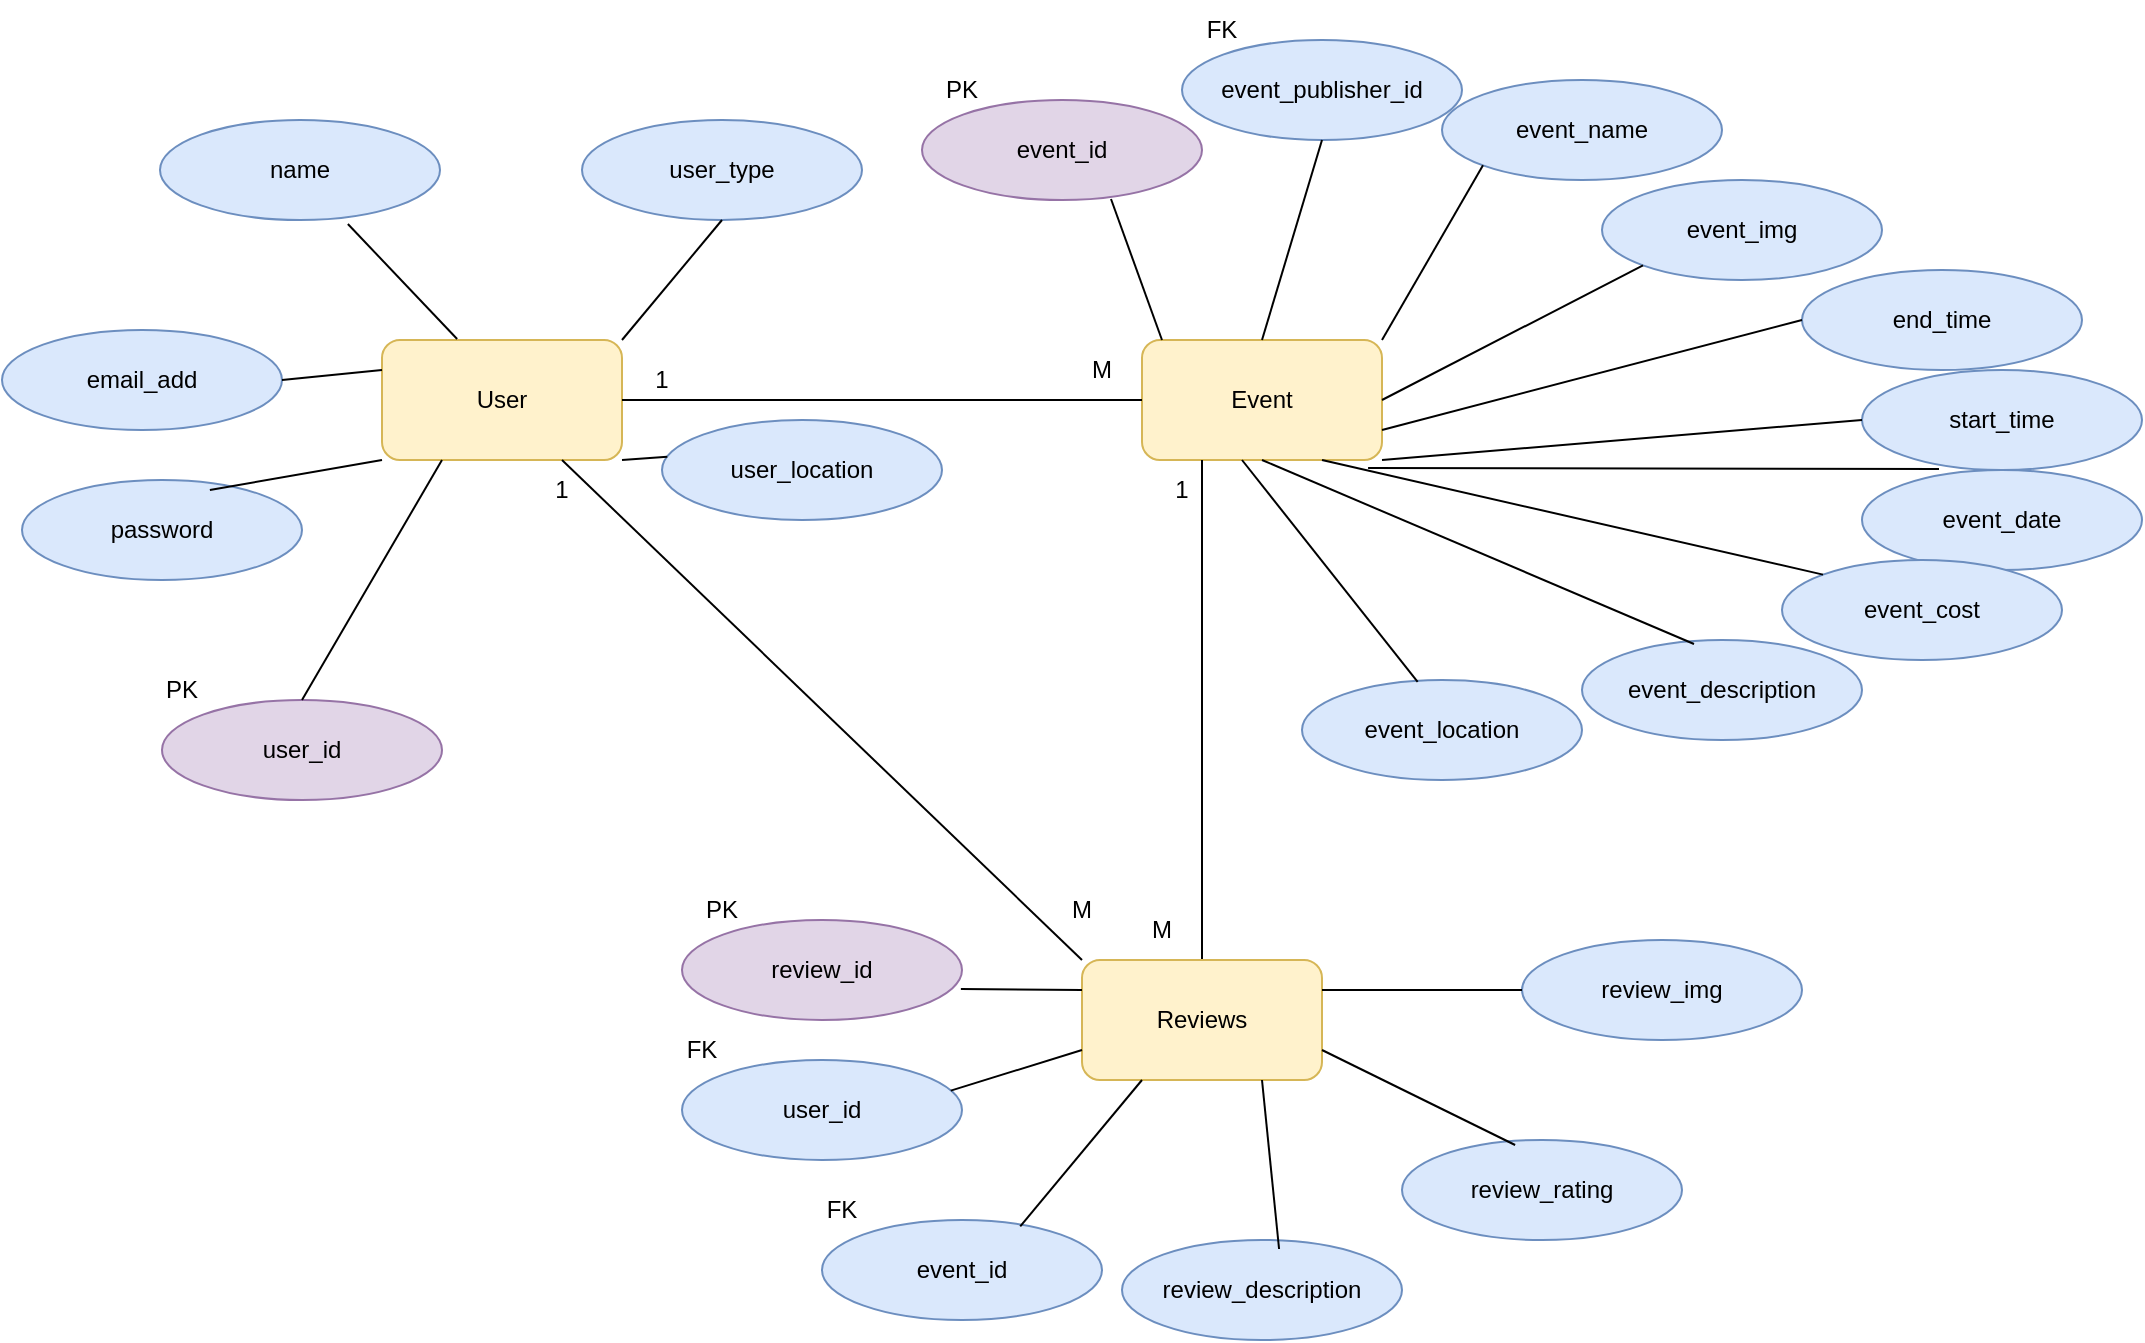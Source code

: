 <mxfile version="24.8.0">
  <diagram name="Page-1" id="_tvDfdzMwDl5-DfZ60uC">
    <mxGraphModel dx="1272" dy="852" grid="1" gridSize="10" guides="1" tooltips="1" connect="1" arrows="1" fold="1" page="1" pageScale="1" pageWidth="850" pageHeight="1100" math="0" shadow="0">
      <root>
        <mxCell id="0" />
        <mxCell id="1" parent="0" />
        <mxCell id="xXyGl-QL723BDFPVCsQ5-4" value="" style="rounded=1;whiteSpace=wrap;html=1;fillColor=#fff2cc;strokeColor=#d6b656;" parent="1" vertex="1">
          <mxGeometry x="190" y="300" width="120" height="60" as="geometry" />
        </mxCell>
        <mxCell id="xXyGl-QL723BDFPVCsQ5-5" value="" style="rounded=1;whiteSpace=wrap;html=1;fillColor=#fff2cc;strokeColor=#d6b656;" parent="1" vertex="1">
          <mxGeometry x="570" y="300" width="120" height="60" as="geometry" />
        </mxCell>
        <mxCell id="xXyGl-QL723BDFPVCsQ5-6" value="User" style="text;html=1;align=center;verticalAlign=middle;whiteSpace=wrap;rounded=0;" parent="1" vertex="1">
          <mxGeometry x="220" y="315" width="60" height="30" as="geometry" />
        </mxCell>
        <mxCell id="UmrfJhxMaLxL_1KEjty2-1" value="Event" style="text;html=1;align=center;verticalAlign=middle;whiteSpace=wrap;rounded=0;" vertex="1" parent="1">
          <mxGeometry x="600" y="315" width="60" height="30" as="geometry" />
        </mxCell>
        <mxCell id="UmrfJhxMaLxL_1KEjty2-2" value="name" style="ellipse;whiteSpace=wrap;html=1;fillColor=#dae8fc;strokeColor=#6c8ebf;" vertex="1" parent="1">
          <mxGeometry x="79" y="190" width="140" height="50" as="geometry" />
        </mxCell>
        <mxCell id="UmrfJhxMaLxL_1KEjty2-4" value="email_add" style="ellipse;whiteSpace=wrap;html=1;fillColor=#dae8fc;strokeColor=#6c8ebf;" vertex="1" parent="1">
          <mxGeometry y="295" width="140" height="50" as="geometry" />
        </mxCell>
        <mxCell id="UmrfJhxMaLxL_1KEjty2-5" value="password" style="ellipse;whiteSpace=wrap;html=1;fillColor=#dae8fc;strokeColor=#6c8ebf;" vertex="1" parent="1">
          <mxGeometry x="10" y="370" width="140" height="50" as="geometry" />
        </mxCell>
        <mxCell id="UmrfJhxMaLxL_1KEjty2-6" value="" style="endArrow=none;html=1;rounded=0;entryX=0;entryY=1;entryDx=0;entryDy=0;exitX=0.671;exitY=0.1;exitDx=0;exitDy=0;exitPerimeter=0;" edge="1" parent="1" source="UmrfJhxMaLxL_1KEjty2-5" target="xXyGl-QL723BDFPVCsQ5-4">
          <mxGeometry width="50" height="50" relative="1" as="geometry">
            <mxPoint x="400" y="360" as="sourcePoint" />
            <mxPoint x="450" y="310" as="targetPoint" />
          </mxGeometry>
        </mxCell>
        <mxCell id="UmrfJhxMaLxL_1KEjty2-7" value="" style="endArrow=none;html=1;rounded=0;entryX=0;entryY=0.25;entryDx=0;entryDy=0;exitX=1;exitY=0.5;exitDx=0;exitDy=0;" edge="1" parent="1" source="UmrfJhxMaLxL_1KEjty2-4" target="xXyGl-QL723BDFPVCsQ5-4">
          <mxGeometry width="50" height="50" relative="1" as="geometry">
            <mxPoint x="154" y="425" as="sourcePoint" />
            <mxPoint x="200" y="370" as="targetPoint" />
          </mxGeometry>
        </mxCell>
        <mxCell id="UmrfJhxMaLxL_1KEjty2-8" value="" style="endArrow=none;html=1;rounded=0;entryX=0.671;entryY=1.04;entryDx=0;entryDy=0;exitX=0.313;exitY=-0.008;exitDx=0;exitDy=0;entryPerimeter=0;exitPerimeter=0;" edge="1" parent="1" source="xXyGl-QL723BDFPVCsQ5-4" target="UmrfJhxMaLxL_1KEjty2-2">
          <mxGeometry width="50" height="50" relative="1" as="geometry">
            <mxPoint x="164" y="435" as="sourcePoint" />
            <mxPoint x="210" y="380" as="targetPoint" />
          </mxGeometry>
        </mxCell>
        <mxCell id="UmrfJhxMaLxL_1KEjty2-10" value="PK" style="text;html=1;align=center;verticalAlign=middle;whiteSpace=wrap;rounded=0;" vertex="1" parent="1">
          <mxGeometry x="60" y="460" width="60" height="30" as="geometry" />
        </mxCell>
        <mxCell id="UmrfJhxMaLxL_1KEjty2-14" value="user_id" style="ellipse;whiteSpace=wrap;html=1;fillColor=#e1d5e7;strokeColor=#9673a6;" vertex="1" parent="1">
          <mxGeometry x="80" y="480" width="140" height="50" as="geometry" />
        </mxCell>
        <mxCell id="UmrfJhxMaLxL_1KEjty2-15" value="" style="endArrow=none;html=1;rounded=0;entryX=0.25;entryY=1;entryDx=0;entryDy=0;exitX=0.5;exitY=0;exitDx=0;exitDy=0;" edge="1" parent="1" source="UmrfJhxMaLxL_1KEjty2-14" target="xXyGl-QL723BDFPVCsQ5-4">
          <mxGeometry width="50" height="50" relative="1" as="geometry">
            <mxPoint x="154" y="425" as="sourcePoint" />
            <mxPoint x="200" y="370" as="targetPoint" />
          </mxGeometry>
        </mxCell>
        <mxCell id="UmrfJhxMaLxL_1KEjty2-16" value="" style="endArrow=none;html=1;rounded=0;exitX=1;exitY=0.5;exitDx=0;exitDy=0;entryX=0;entryY=0.5;entryDx=0;entryDy=0;" edge="1" parent="1" source="xXyGl-QL723BDFPVCsQ5-4" target="xXyGl-QL723BDFPVCsQ5-5">
          <mxGeometry width="50" height="50" relative="1" as="geometry">
            <mxPoint x="400" y="360" as="sourcePoint" />
            <mxPoint x="450" y="310" as="targetPoint" />
          </mxGeometry>
        </mxCell>
        <mxCell id="UmrfJhxMaLxL_1KEjty2-17" value="1&lt;span style=&quot;color: rgba(0, 0, 0, 0); font-family: monospace; font-size: 0px; text-align: start; text-wrap: nowrap;&quot;&gt;%3CmxGraphModel%3E%3Croot%3E%3CmxCell%20id%3D%220%22%2F%3E%3CmxCell%20id%3D%221%22%20parent%3D%220%22%2F%3E%3CmxCell%20id%3D%222%22%20value%3D%22User%22%20style%3D%22text%3Bhtml%3D1%3Balign%3Dcenter%3BverticalAlign%3Dmiddle%3BwhiteSpace%3Dwrap%3Brounded%3D0%3B%22%20vertex%3D%221%22%20parent%3D%221%22%3E%3CmxGeometry%20x%3D%22220%22%20y%3D%22315%22%20width%3D%2260%22%20height%3D%2230%22%20as%3D%22geometry%22%2F%3E%3C%2FmxCell%3E%3C%2Froot%3E%3C%2FmxGraphModel%3E&lt;/span&gt;" style="text;html=1;align=center;verticalAlign=middle;whiteSpace=wrap;rounded=0;" vertex="1" parent="1">
          <mxGeometry x="300" y="305" width="60" height="30" as="geometry" />
        </mxCell>
        <mxCell id="UmrfJhxMaLxL_1KEjty2-18" value="M" style="text;html=1;align=center;verticalAlign=middle;whiteSpace=wrap;rounded=0;" vertex="1" parent="1">
          <mxGeometry x="520" y="300" width="60" height="30" as="geometry" />
        </mxCell>
        <mxCell id="UmrfJhxMaLxL_1KEjty2-19" value="event_name" style="ellipse;whiteSpace=wrap;html=1;fillColor=#dae8fc;strokeColor=#6c8ebf;" vertex="1" parent="1">
          <mxGeometry x="720" y="170" width="140" height="50" as="geometry" />
        </mxCell>
        <mxCell id="UmrfJhxMaLxL_1KEjty2-20" value="event_img" style="ellipse;whiteSpace=wrap;html=1;fillColor=#dae8fc;strokeColor=#6c8ebf;" vertex="1" parent="1">
          <mxGeometry x="800" y="220" width="140" height="50" as="geometry" />
        </mxCell>
        <mxCell id="UmrfJhxMaLxL_1KEjty2-21" value="end_time" style="ellipse;whiteSpace=wrap;html=1;fillColor=#dae8fc;strokeColor=#6c8ebf;" vertex="1" parent="1">
          <mxGeometry x="900" y="265" width="140" height="50" as="geometry" />
        </mxCell>
        <mxCell id="UmrfJhxMaLxL_1KEjty2-22" value="event_date" style="ellipse;whiteSpace=wrap;html=1;fillColor=#dae8fc;strokeColor=#6c8ebf;" vertex="1" parent="1">
          <mxGeometry x="930" y="365" width="140" height="50" as="geometry" />
        </mxCell>
        <mxCell id="UmrfJhxMaLxL_1KEjty2-23" value="event_description" style="ellipse;whiteSpace=wrap;html=1;fillColor=#dae8fc;strokeColor=#6c8ebf;" vertex="1" parent="1">
          <mxGeometry x="790" y="450" width="140" height="50" as="geometry" />
        </mxCell>
        <mxCell id="UmrfJhxMaLxL_1KEjty2-24" value="user_type" style="ellipse;whiteSpace=wrap;html=1;fillColor=#dae8fc;strokeColor=#6c8ebf;" vertex="1" parent="1">
          <mxGeometry x="290" y="190" width="140" height="50" as="geometry" />
        </mxCell>
        <mxCell id="UmrfJhxMaLxL_1KEjty2-25" value="" style="endArrow=none;html=1;rounded=0;entryX=0.5;entryY=1;entryDx=0;entryDy=0;exitX=1;exitY=0;exitDx=0;exitDy=0;" edge="1" parent="1" source="xXyGl-QL723BDFPVCsQ5-4" target="UmrfJhxMaLxL_1KEjty2-24">
          <mxGeometry width="50" height="50" relative="1" as="geometry">
            <mxPoint x="320" y="310" as="sourcePoint" />
            <mxPoint x="403" y="273" as="targetPoint" />
          </mxGeometry>
        </mxCell>
        <mxCell id="UmrfJhxMaLxL_1KEjty2-27" value="event_id" style="ellipse;whiteSpace=wrap;html=1;fillColor=#e1d5e7;strokeColor=#9673a6;" vertex="1" parent="1">
          <mxGeometry x="460" y="180" width="140" height="50" as="geometry" />
        </mxCell>
        <mxCell id="UmrfJhxMaLxL_1KEjty2-28" value="event_publisher_id" style="ellipse;whiteSpace=wrap;html=1;fillColor=#dae8fc;strokeColor=#6c8ebf;" vertex="1" parent="1">
          <mxGeometry x="590" y="150" width="140" height="50" as="geometry" />
        </mxCell>
        <mxCell id="UmrfJhxMaLxL_1KEjty2-29" value="" style="endArrow=none;html=1;rounded=0;entryX=0.5;entryY=1;entryDx=0;entryDy=0;exitX=0.5;exitY=0;exitDx=0;exitDy=0;" edge="1" parent="1" source="xXyGl-QL723BDFPVCsQ5-5" target="UmrfJhxMaLxL_1KEjty2-28">
          <mxGeometry width="50" height="50" relative="1" as="geometry">
            <mxPoint x="320" y="310" as="sourcePoint" />
            <mxPoint x="403" y="273" as="targetPoint" />
          </mxGeometry>
        </mxCell>
        <mxCell id="UmrfJhxMaLxL_1KEjty2-30" value="" style="endArrow=none;html=1;rounded=0;entryX=0;entryY=1;entryDx=0;entryDy=0;exitX=1;exitY=0;exitDx=0;exitDy=0;" edge="1" parent="1" source="xXyGl-QL723BDFPVCsQ5-5" target="UmrfJhxMaLxL_1KEjty2-19">
          <mxGeometry width="50" height="50" relative="1" as="geometry">
            <mxPoint x="640" y="310" as="sourcePoint" />
            <mxPoint x="630" y="230" as="targetPoint" />
          </mxGeometry>
        </mxCell>
        <mxCell id="UmrfJhxMaLxL_1KEjty2-31" value="" style="endArrow=none;html=1;rounded=0;entryX=0;entryY=1;entryDx=0;entryDy=0;exitX=1;exitY=0.5;exitDx=0;exitDy=0;" edge="1" parent="1" source="xXyGl-QL723BDFPVCsQ5-5" target="UmrfJhxMaLxL_1KEjty2-20">
          <mxGeometry width="50" height="50" relative="1" as="geometry">
            <mxPoint x="650" y="320" as="sourcePoint" />
            <mxPoint x="640" y="240" as="targetPoint" />
          </mxGeometry>
        </mxCell>
        <mxCell id="UmrfJhxMaLxL_1KEjty2-32" value="" style="endArrow=none;html=1;rounded=0;entryX=0;entryY=0.5;entryDx=0;entryDy=0;exitX=1;exitY=0.75;exitDx=0;exitDy=0;" edge="1" parent="1" source="xXyGl-QL723BDFPVCsQ5-5" target="UmrfJhxMaLxL_1KEjty2-21">
          <mxGeometry width="50" height="50" relative="1" as="geometry">
            <mxPoint x="660" y="330" as="sourcePoint" />
            <mxPoint x="650" y="250" as="targetPoint" />
          </mxGeometry>
        </mxCell>
        <mxCell id="UmrfJhxMaLxL_1KEjty2-33" value="" style="endArrow=none;html=1;rounded=0;entryX=0.942;entryY=1.067;entryDx=0;entryDy=0;exitX=0.275;exitY=-0.01;exitDx=0;exitDy=0;entryPerimeter=0;exitPerimeter=0;" edge="1" parent="1" source="UmrfJhxMaLxL_1KEjty2-22" target="xXyGl-QL723BDFPVCsQ5-5">
          <mxGeometry width="50" height="50" relative="1" as="geometry">
            <mxPoint x="670" y="340" as="sourcePoint" />
            <mxPoint x="660" y="260" as="targetPoint" />
          </mxGeometry>
        </mxCell>
        <mxCell id="UmrfJhxMaLxL_1KEjty2-34" value="" style="endArrow=none;html=1;rounded=0;entryX=0.5;entryY=1;entryDx=0;entryDy=0;exitX=0.4;exitY=0.04;exitDx=0;exitDy=0;exitPerimeter=0;" edge="1" parent="1" source="UmrfJhxMaLxL_1KEjty2-23" target="xXyGl-QL723BDFPVCsQ5-5">
          <mxGeometry width="50" height="50" relative="1" as="geometry">
            <mxPoint x="680" y="350" as="sourcePoint" />
            <mxPoint x="670" y="270" as="targetPoint" />
          </mxGeometry>
        </mxCell>
        <mxCell id="UmrfJhxMaLxL_1KEjty2-35" value="" style="endArrow=none;html=1;rounded=0;entryX=1;entryY=0;entryDx=0;entryDy=0;exitX=0.675;exitY=0.99;exitDx=0;exitDy=0;exitPerimeter=0;" edge="1" parent="1" source="UmrfJhxMaLxL_1KEjty2-27" target="UmrfJhxMaLxL_1KEjty2-18">
          <mxGeometry width="50" height="50" relative="1" as="geometry">
            <mxPoint x="520" y="250" as="sourcePoint" />
            <mxPoint x="680" y="280" as="targetPoint" />
          </mxGeometry>
        </mxCell>
        <mxCell id="UmrfJhxMaLxL_1KEjty2-36" value="PK" style="text;html=1;align=center;verticalAlign=middle;whiteSpace=wrap;rounded=0;" vertex="1" parent="1">
          <mxGeometry x="450" y="160" width="60" height="30" as="geometry" />
        </mxCell>
        <mxCell id="UmrfJhxMaLxL_1KEjty2-38" value="FK" style="text;html=1;align=center;verticalAlign=middle;whiteSpace=wrap;rounded=0;" vertex="1" parent="1">
          <mxGeometry x="580" y="130" width="60" height="30" as="geometry" />
        </mxCell>
        <mxCell id="UmrfJhxMaLxL_1KEjty2-39" value="start_time" style="ellipse;whiteSpace=wrap;html=1;fillColor=#dae8fc;strokeColor=#6c8ebf;" vertex="1" parent="1">
          <mxGeometry x="930" y="315" width="140" height="50" as="geometry" />
        </mxCell>
        <mxCell id="UmrfJhxMaLxL_1KEjty2-40" value="" style="endArrow=none;html=1;rounded=0;entryX=0.25;entryY=1;entryDx=0;entryDy=0;exitX=0.5;exitY=0;exitDx=0;exitDy=0;" edge="1" parent="1" source="UmrfJhxMaLxL_1KEjty2-41" target="xXyGl-QL723BDFPVCsQ5-5">
          <mxGeometry width="50" height="50" relative="1" as="geometry">
            <mxPoint x="600" y="610" as="sourcePoint" />
            <mxPoint x="590" y="390" as="targetPoint" />
          </mxGeometry>
        </mxCell>
        <mxCell id="UmrfJhxMaLxL_1KEjty2-41" value="" style="rounded=1;whiteSpace=wrap;html=1;fillColor=#fff2cc;strokeColor=#d6b656;" vertex="1" parent="1">
          <mxGeometry x="540" y="610" width="120" height="60" as="geometry" />
        </mxCell>
        <mxCell id="UmrfJhxMaLxL_1KEjty2-42" value="Reviews" style="text;html=1;align=center;verticalAlign=middle;whiteSpace=wrap;rounded=0;" vertex="1" parent="1">
          <mxGeometry x="570" y="625" width="60" height="30" as="geometry" />
        </mxCell>
        <mxCell id="UmrfJhxMaLxL_1KEjty2-44" value="event_id" style="ellipse;whiteSpace=wrap;html=1;fillColor=#dae8fc;strokeColor=#6c8ebf;" vertex="1" parent="1">
          <mxGeometry x="410" y="740" width="140" height="50" as="geometry" />
        </mxCell>
        <mxCell id="UmrfJhxMaLxL_1KEjty2-45" value="review_description" style="ellipse;whiteSpace=wrap;html=1;fillColor=#dae8fc;strokeColor=#6c8ebf;" vertex="1" parent="1">
          <mxGeometry x="560" y="750" width="140" height="50" as="geometry" />
        </mxCell>
        <mxCell id="UmrfJhxMaLxL_1KEjty2-46" value="review_rating" style="ellipse;whiteSpace=wrap;html=1;fillColor=#dae8fc;strokeColor=#6c8ebf;" vertex="1" parent="1">
          <mxGeometry x="700" y="700" width="140" height="50" as="geometry" />
        </mxCell>
        <mxCell id="UmrfJhxMaLxL_1KEjty2-47" value="review_img" style="ellipse;whiteSpace=wrap;html=1;fillColor=#dae8fc;strokeColor=#6c8ebf;" vertex="1" parent="1">
          <mxGeometry x="760" y="600" width="140" height="50" as="geometry" />
        </mxCell>
        <mxCell id="UmrfJhxMaLxL_1KEjty2-48" value="review_id" style="ellipse;whiteSpace=wrap;html=1;fillColor=#e1d5e7;strokeColor=#9673a6;" vertex="1" parent="1">
          <mxGeometry x="340" y="590" width="140" height="50" as="geometry" />
        </mxCell>
        <mxCell id="UmrfJhxMaLxL_1KEjty2-49" value="PK" style="text;html=1;align=center;verticalAlign=middle;whiteSpace=wrap;rounded=0;" vertex="1" parent="1">
          <mxGeometry x="330" y="570" width="60" height="30" as="geometry" />
        </mxCell>
        <mxCell id="UmrfJhxMaLxL_1KEjty2-50" value="FK" style="text;html=1;align=center;verticalAlign=middle;whiteSpace=wrap;rounded=0;" vertex="1" parent="1">
          <mxGeometry x="390" y="720" width="60" height="30" as="geometry" />
        </mxCell>
        <mxCell id="UmrfJhxMaLxL_1KEjty2-51" value="" style="endArrow=none;html=1;rounded=0;exitX=0;exitY=0.25;exitDx=0;exitDy=0;entryX=0.996;entryY=0.69;entryDx=0;entryDy=0;entryPerimeter=0;" edge="1" parent="1" source="UmrfJhxMaLxL_1KEjty2-41" target="UmrfJhxMaLxL_1KEjty2-48">
          <mxGeometry width="50" height="50" relative="1" as="geometry">
            <mxPoint x="660" y="640" as="sourcePoint" />
            <mxPoint x="710" y="590" as="targetPoint" />
          </mxGeometry>
        </mxCell>
        <mxCell id="UmrfJhxMaLxL_1KEjty2-52" value="" style="endArrow=none;html=1;rounded=0;exitX=0.25;exitY=1;exitDx=0;exitDy=0;entryX=0.708;entryY=0.063;entryDx=0;entryDy=0;entryPerimeter=0;" edge="1" parent="1" source="UmrfJhxMaLxL_1KEjty2-41" target="UmrfJhxMaLxL_1KEjty2-44">
          <mxGeometry width="50" height="50" relative="1" as="geometry">
            <mxPoint x="550" y="635" as="sourcePoint" />
            <mxPoint x="489" y="635" as="targetPoint" />
          </mxGeometry>
        </mxCell>
        <mxCell id="UmrfJhxMaLxL_1KEjty2-53" value="" style="endArrow=none;html=1;rounded=0;exitX=0.561;exitY=0.09;exitDx=0;exitDy=0;entryX=0.75;entryY=1;entryDx=0;entryDy=0;exitPerimeter=0;" edge="1" parent="1" source="UmrfJhxMaLxL_1KEjty2-45" target="UmrfJhxMaLxL_1KEjty2-41">
          <mxGeometry width="50" height="50" relative="1" as="geometry">
            <mxPoint x="560" y="645" as="sourcePoint" />
            <mxPoint x="499" y="645" as="targetPoint" />
          </mxGeometry>
        </mxCell>
        <mxCell id="UmrfJhxMaLxL_1KEjty2-54" value="" style="endArrow=none;html=1;rounded=0;exitX=1;exitY=0.75;exitDx=0;exitDy=0;entryX=0.404;entryY=0.05;entryDx=0;entryDy=0;entryPerimeter=0;" edge="1" parent="1" source="UmrfJhxMaLxL_1KEjty2-41" target="UmrfJhxMaLxL_1KEjty2-46">
          <mxGeometry width="50" height="50" relative="1" as="geometry">
            <mxPoint x="570" y="655" as="sourcePoint" />
            <mxPoint x="509" y="655" as="targetPoint" />
          </mxGeometry>
        </mxCell>
        <mxCell id="UmrfJhxMaLxL_1KEjty2-55" value="" style="endArrow=none;html=1;rounded=0;exitX=0;exitY=0.5;exitDx=0;exitDy=0;entryX=1;entryY=0.25;entryDx=0;entryDy=0;" edge="1" parent="1" source="UmrfJhxMaLxL_1KEjty2-47" target="UmrfJhxMaLxL_1KEjty2-41">
          <mxGeometry width="50" height="50" relative="1" as="geometry">
            <mxPoint x="580" y="665" as="sourcePoint" />
            <mxPoint x="519" y="665" as="targetPoint" />
          </mxGeometry>
        </mxCell>
        <mxCell id="UmrfJhxMaLxL_1KEjty2-56" value="1&lt;span style=&quot;color: rgba(0, 0, 0, 0); font-family: monospace; font-size: 0px; text-align: start; text-wrap: nowrap;&quot;&gt;%3CmxGraphModel%3E%3Croot%3E%3CmxCell%20id%3D%220%22%2F%3E%3CmxCell%20id%3D%221%22%20parent%3D%220%22%2F%3E%3CmxCell%20id%3D%222%22%20value%3D%22PK%22%20style%3D%22text%3Bhtml%3D1%3Balign%3Dcenter%3BverticalAlign%3Dmiddle%3BwhiteSpace%3Dwrap%3Brounded%3D0%3B%22%20vertex%3D%221%22%20parent%3D%221%22%3E%3CmxGeometry%20x%3D%22330%22%20y%3D%22570%22%20width%3D%2260%22%20height%3D%2230%22%20as%3D%22geometry%22%2F%3E%3C%2FmxCell%3E%3C%2Froot%3E%3C%2FmxGraphModel%3E&lt;/span&gt;" style="text;html=1;align=center;verticalAlign=middle;whiteSpace=wrap;rounded=0;" vertex="1" parent="1">
          <mxGeometry x="560" y="360" width="60" height="30" as="geometry" />
        </mxCell>
        <mxCell id="UmrfJhxMaLxL_1KEjty2-57" value="M" style="text;html=1;align=center;verticalAlign=middle;whiteSpace=wrap;rounded=0;" vertex="1" parent="1">
          <mxGeometry x="550" y="580" width="60" height="30" as="geometry" />
        </mxCell>
        <mxCell id="UmrfJhxMaLxL_1KEjty2-59" value="" style="endArrow=none;html=1;rounded=0;entryX=1;entryY=1;entryDx=0;entryDy=0;exitX=0;exitY=0.5;exitDx=0;exitDy=0;" edge="1" parent="1" source="UmrfJhxMaLxL_1KEjty2-39" target="xXyGl-QL723BDFPVCsQ5-5">
          <mxGeometry width="50" height="50" relative="1" as="geometry">
            <mxPoint x="919" y="440" as="sourcePoint" />
            <mxPoint x="703" y="384" as="targetPoint" />
          </mxGeometry>
        </mxCell>
        <mxCell id="UmrfJhxMaLxL_1KEjty2-61" value="event_cost" style="ellipse;whiteSpace=wrap;html=1;fillColor=#dae8fc;strokeColor=#6c8ebf;" vertex="1" parent="1">
          <mxGeometry x="890" y="410" width="140" height="50" as="geometry" />
        </mxCell>
        <mxCell id="UmrfJhxMaLxL_1KEjty2-62" value="" style="endArrow=none;html=1;rounded=0;exitX=0;exitY=0;exitDx=0;exitDy=0;entryX=0.75;entryY=1;entryDx=0;entryDy=0;" edge="1" parent="1" source="UmrfJhxMaLxL_1KEjty2-61" target="xXyGl-QL723BDFPVCsQ5-5">
          <mxGeometry width="50" height="50" relative="1" as="geometry">
            <mxPoint x="746" y="572" as="sourcePoint" />
            <mxPoint x="700" y="390" as="targetPoint" />
          </mxGeometry>
        </mxCell>
        <mxCell id="UmrfJhxMaLxL_1KEjty2-63" value="event_location" style="ellipse;whiteSpace=wrap;html=1;fillColor=#dae8fc;strokeColor=#6c8ebf;" vertex="1" parent="1">
          <mxGeometry x="650" y="470" width="140" height="50" as="geometry" />
        </mxCell>
        <mxCell id="UmrfJhxMaLxL_1KEjty2-64" value="" style="endArrow=none;html=1;rounded=0;entryX=1;entryY=0;entryDx=0;entryDy=0;exitX=0.413;exitY=0.019;exitDx=0;exitDy=0;exitPerimeter=0;" edge="1" parent="1" source="UmrfJhxMaLxL_1KEjty2-63" target="UmrfJhxMaLxL_1KEjty2-56">
          <mxGeometry width="50" height="50" relative="1" as="geometry">
            <mxPoint x="856" y="462" as="sourcePoint" />
            <mxPoint x="640" y="370" as="targetPoint" />
          </mxGeometry>
        </mxCell>
        <mxCell id="UmrfJhxMaLxL_1KEjty2-66" value="user_location" style="ellipse;whiteSpace=wrap;html=1;fillColor=#dae8fc;strokeColor=#6c8ebf;" vertex="1" parent="1">
          <mxGeometry x="330" y="340" width="140" height="50" as="geometry" />
        </mxCell>
        <mxCell id="UmrfJhxMaLxL_1KEjty2-67" value="" style="endArrow=none;html=1;rounded=0;exitX=1;exitY=1;exitDx=0;exitDy=0;entryX=0.019;entryY=0.367;entryDx=0;entryDy=0;entryPerimeter=0;" edge="1" parent="1" source="xXyGl-QL723BDFPVCsQ5-4" target="UmrfJhxMaLxL_1KEjty2-66">
          <mxGeometry width="50" height="50" relative="1" as="geometry">
            <mxPoint x="320" y="340" as="sourcePoint" />
            <mxPoint x="580" y="340" as="targetPoint" />
          </mxGeometry>
        </mxCell>
        <mxCell id="UmrfJhxMaLxL_1KEjty2-68" value="user_id" style="ellipse;whiteSpace=wrap;html=1;fillColor=#dae8fc;strokeColor=#6c8ebf;" vertex="1" parent="1">
          <mxGeometry x="340" y="660" width="140" height="50" as="geometry" />
        </mxCell>
        <mxCell id="UmrfJhxMaLxL_1KEjty2-69" value="FK" style="text;html=1;align=center;verticalAlign=middle;whiteSpace=wrap;rounded=0;" vertex="1" parent="1">
          <mxGeometry x="320" y="640" width="60" height="30" as="geometry" />
        </mxCell>
        <mxCell id="UmrfJhxMaLxL_1KEjty2-70" value="" style="endArrow=none;html=1;rounded=0;exitX=0;exitY=0.75;exitDx=0;exitDy=0;entryX=0.96;entryY=0.306;entryDx=0;entryDy=0;entryPerimeter=0;" edge="1" parent="1" source="UmrfJhxMaLxL_1KEjty2-41" target="UmrfJhxMaLxL_1KEjty2-68">
          <mxGeometry width="50" height="50" relative="1" as="geometry">
            <mxPoint x="580" y="680" as="sourcePoint" />
            <mxPoint x="519" y="753" as="targetPoint" />
          </mxGeometry>
        </mxCell>
        <mxCell id="UmrfJhxMaLxL_1KEjty2-71" value="" style="endArrow=none;html=1;rounded=0;entryX=0.75;entryY=1;entryDx=0;entryDy=0;exitX=0;exitY=0;exitDx=0;exitDy=0;" edge="1" parent="1" source="UmrfJhxMaLxL_1KEjty2-41" target="xXyGl-QL723BDFPVCsQ5-4">
          <mxGeometry width="50" height="50" relative="1" as="geometry">
            <mxPoint x="160" y="490" as="sourcePoint" />
            <mxPoint x="230" y="370" as="targetPoint" />
          </mxGeometry>
        </mxCell>
        <mxCell id="UmrfJhxMaLxL_1KEjty2-72" value="M" style="text;html=1;align=center;verticalAlign=middle;whiteSpace=wrap;rounded=0;" vertex="1" parent="1">
          <mxGeometry x="510" y="570" width="60" height="30" as="geometry" />
        </mxCell>
        <mxCell id="UmrfJhxMaLxL_1KEjty2-73" value="1&lt;span style=&quot;color: rgba(0, 0, 0, 0); font-family: monospace; font-size: 0px; text-align: start; text-wrap: nowrap;&quot;&gt;%3CmxGraphModel%3E%3Croot%3E%3CmxCell%20id%3D%220%22%2F%3E%3CmxCell%20id%3D%221%22%20parent%3D%220%22%2F%3E%3CmxCell%20id%3D%222%22%20value%3D%22User%22%20style%3D%22text%3Bhtml%3D1%3Balign%3Dcenter%3BverticalAlign%3Dmiddle%3BwhiteSpace%3Dwrap%3Brounded%3D0%3B%22%20vertex%3D%221%22%20parent%3D%221%22%3E%3CmxGeometry%20x%3D%22220%22%20y%3D%22315%22%20width%3D%2260%22%20height%3D%2230%22%20as%3D%22geometry%22%2F%3E%3C%2FmxCell%3E%3C%2Froot%3E%3C%2FmxGraphModel%3E&lt;/span&gt;" style="text;html=1;align=center;verticalAlign=middle;whiteSpace=wrap;rounded=0;" vertex="1" parent="1">
          <mxGeometry x="250" y="360" width="60" height="30" as="geometry" />
        </mxCell>
      </root>
    </mxGraphModel>
  </diagram>
</mxfile>
